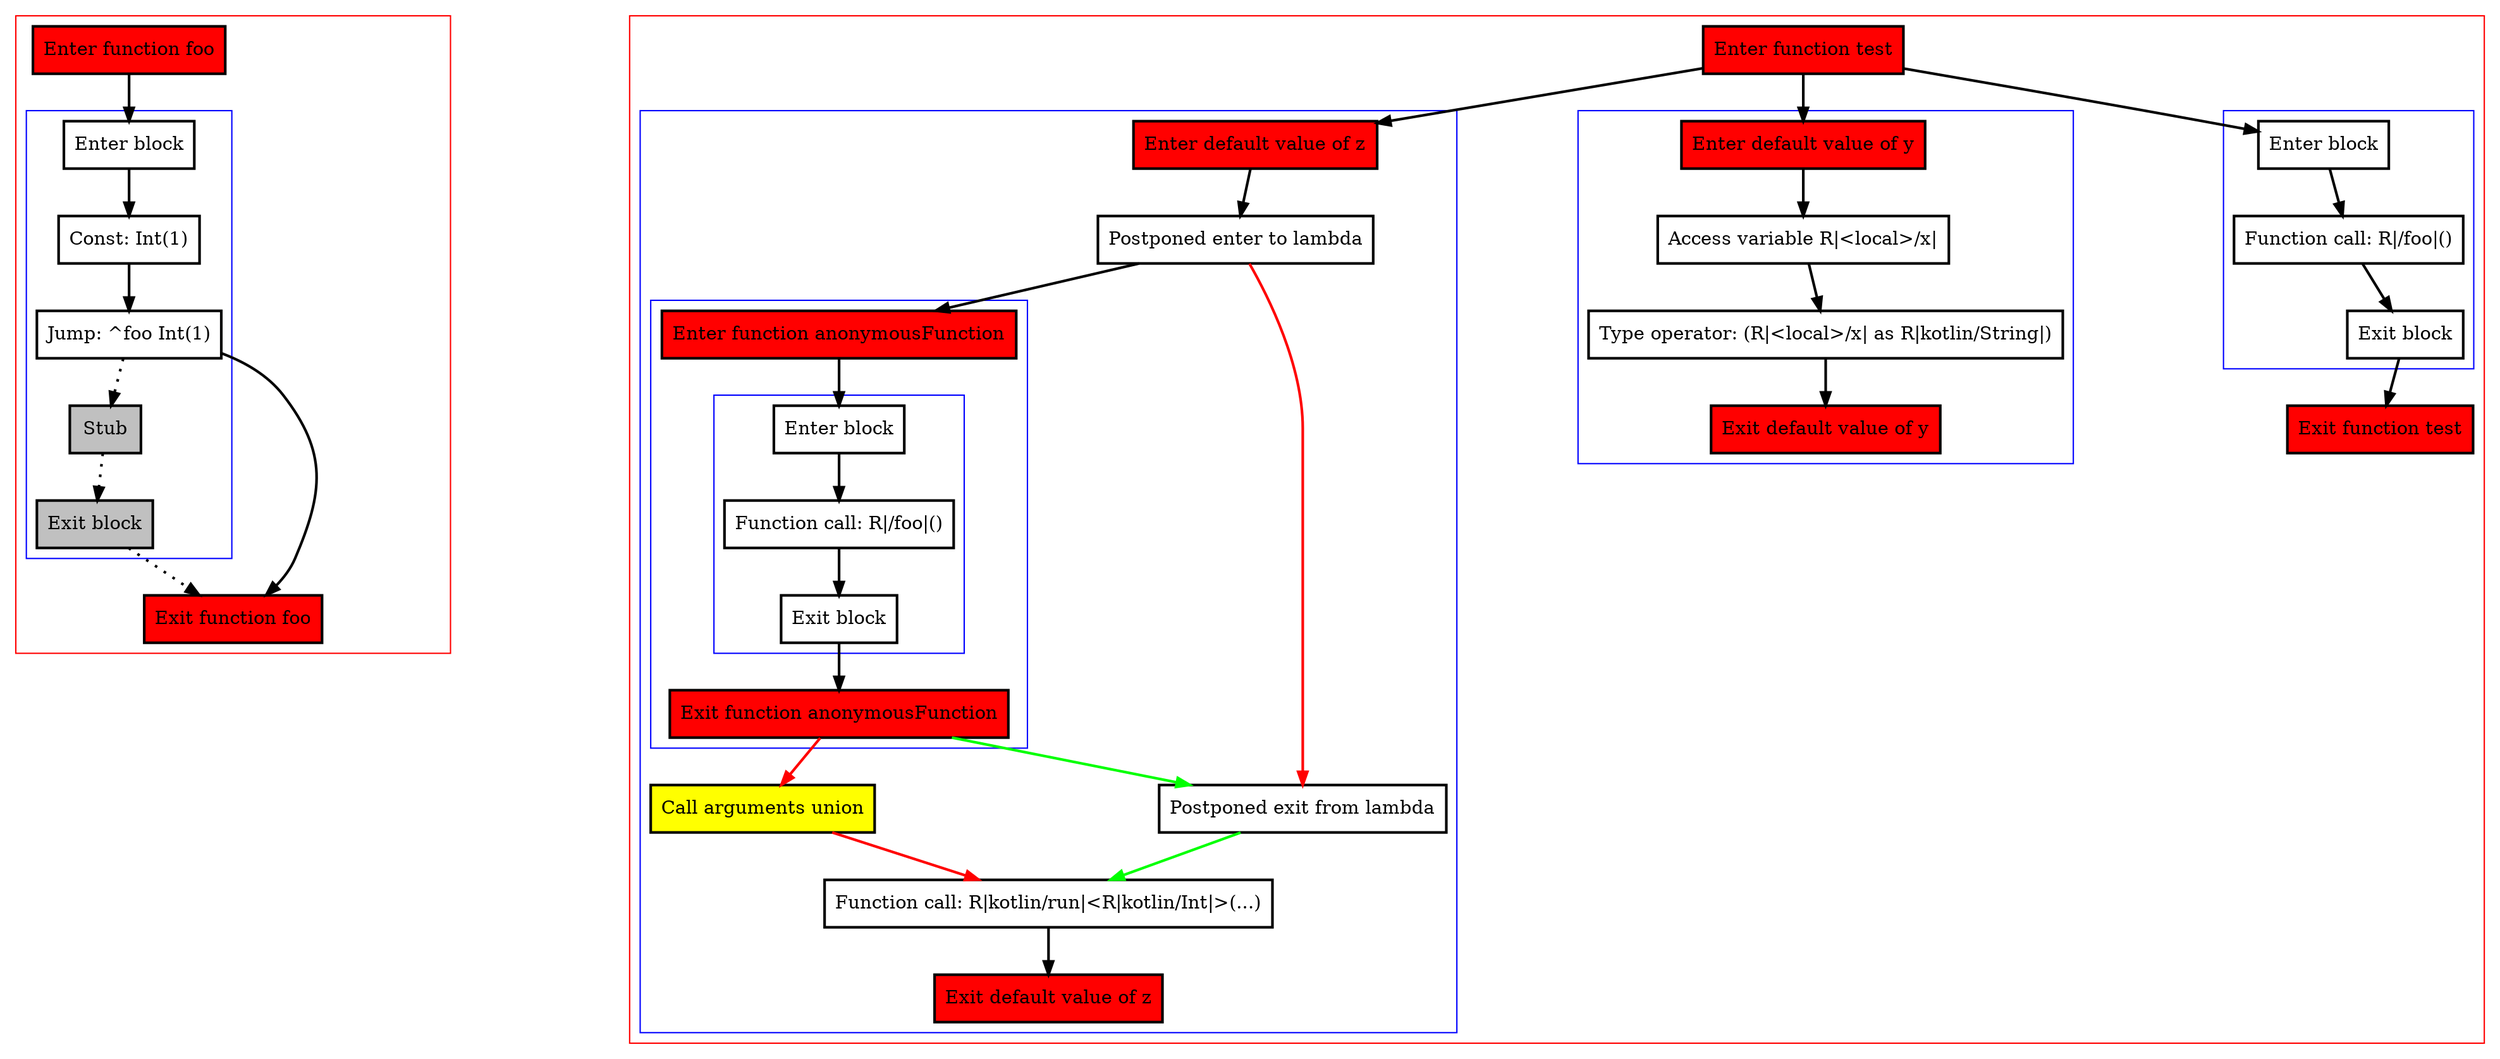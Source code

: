 digraph defaultArguments_kt {
    graph [nodesep=3]
    node [shape=box penwidth=2]
    edge [penwidth=2]

    subgraph cluster_0 {
        color=red
        0 [label="Enter function foo" style="filled" fillcolor=red];
        subgraph cluster_1 {
            color=blue
            1 [label="Enter block"];
            2 [label="Const: Int(1)"];
            3 [label="Jump: ^foo Int(1)"];
            4 [label="Stub" style="filled" fillcolor=gray];
            5 [label="Exit block" style="filled" fillcolor=gray];
        }
        6 [label="Exit function foo" style="filled" fillcolor=red];
    }
    0 -> {1};
    1 -> {2};
    2 -> {3};
    3 -> {6};
    3 -> {4} [style=dotted];
    4 -> {5} [style=dotted];
    5 -> {6} [style=dotted];

    subgraph cluster_2 {
        color=red
        7 [label="Enter function test" style="filled" fillcolor=red];
        subgraph cluster_3 {
            color=blue
            16 [label="Enter default value of z" style="filled" fillcolor=red];
            17 [label="Postponed enter to lambda"];
            subgraph cluster_4 {
                color=blue
                22 [label="Enter function anonymousFunction" style="filled" fillcolor=red];
                subgraph cluster_5 {
                    color=blue
                    23 [label="Enter block"];
                    24 [label="Function call: R|/foo|()"];
                    25 [label="Exit block"];
                }
                26 [label="Exit function anonymousFunction" style="filled" fillcolor=red];
            }
            18 [label="Call arguments union" style="filled" fillcolor=yellow];
            19 [label="Postponed exit from lambda"];
            20 [label="Function call: R|kotlin/run|<R|kotlin/Int|>(...)"];
            21 [label="Exit default value of z" style="filled" fillcolor=red];
        }
        subgraph cluster_6 {
            color=blue
            12 [label="Enter default value of y" style="filled" fillcolor=red];
            13 [label="Access variable R|<local>/x|"];
            14 [label="Type operator: (R|<local>/x| as R|kotlin/String|)"];
            15 [label="Exit default value of y" style="filled" fillcolor=red];
        }
        subgraph cluster_7 {
            color=blue
            8 [label="Enter block"];
            9 [label="Function call: R|/foo|()"];
            10 [label="Exit block"];
        }
        11 [label="Exit function test" style="filled" fillcolor=red];
    }
    7 -> {12 16 8};
    8 -> {9};
    9 -> {10};
    10 -> {11};
    12 -> {13};
    13 -> {14};
    14 -> {15};
    16 -> {17};
    17 -> {22};
    17 -> {19} [color=red];
    18 -> {20} [color=red];
    19 -> {20} [color=green];
    20 -> {21};
    22 -> {23};
    23 -> {24};
    24 -> {25};
    25 -> {26};
    26 -> {19} [color=green];
    26 -> {18} [color=red];

}
